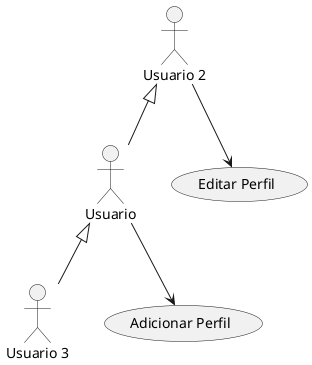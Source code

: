@startuml
actor Usuario as us
actor "Usuario 2" as us2
actor "Usuario 3" as us3

usecase "Adicionar Perfil" as ai
usecase "Editar Perfil" as ae

us --> ai
us2 --> ae 

us2 <|-- us

us <|-- us3

@enduml